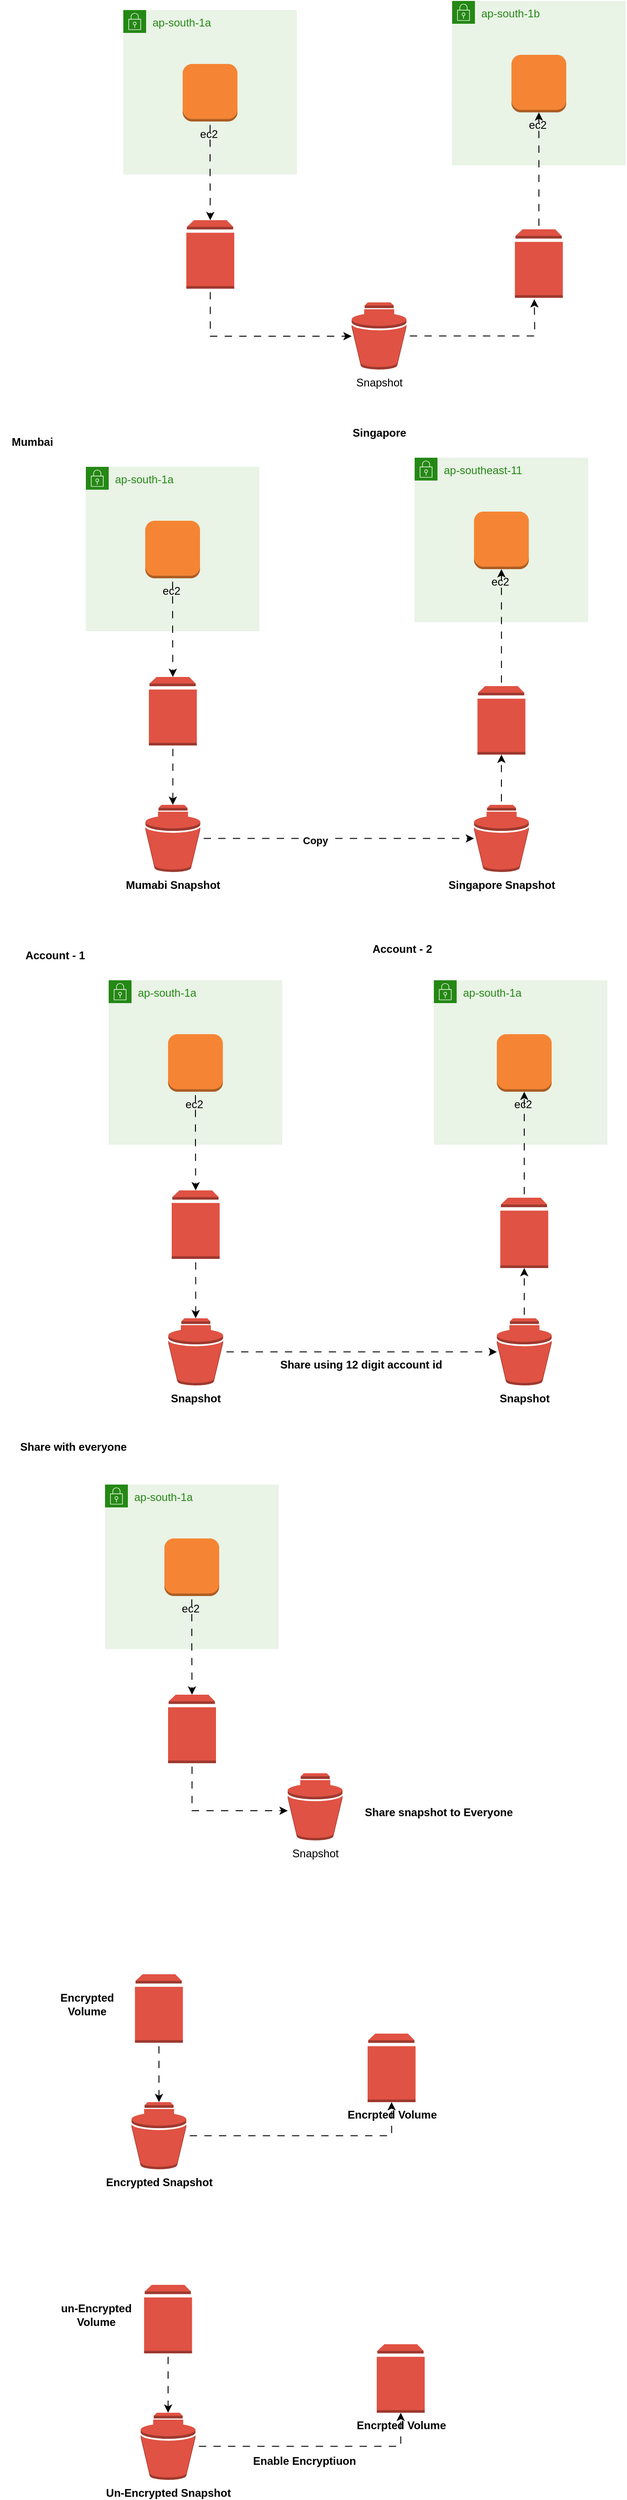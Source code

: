 <mxfile version="21.6.8" type="device">
  <diagram name="Page-1" id="TE9xnHanVY48OYKl-3SV">
    <mxGraphModel dx="918" dy="477" grid="1" gridSize="10" guides="1" tooltips="1" connect="1" arrows="0" fold="1" page="1" pageScale="1" pageWidth="827" pageHeight="1169" math="0" shadow="0">
      <root>
        <mxCell id="0" />
        <mxCell id="1" parent="0" />
        <mxCell id="Tm7ERoqtQPR2VgHOjCgq-1" value="ap-south-1a" style="points=[[0,0],[0.25,0],[0.5,0],[0.75,0],[1,0],[1,0.25],[1,0.5],[1,0.75],[1,1],[0.75,1],[0.5,1],[0.25,1],[0,1],[0,0.75],[0,0.5],[0,0.25]];outlineConnect=0;gradientColor=none;html=1;whiteSpace=wrap;fontSize=12;fontStyle=0;container=1;pointerEvents=0;collapsible=0;recursiveResize=0;shape=mxgraph.aws4.group;grIcon=mxgraph.aws4.group_security_group;grStroke=0;strokeColor=#248814;fillColor=#E9F3E6;verticalAlign=top;align=left;spacingLeft=30;fontColor=#248814;dashed=0;" parent="1" vertex="1">
          <mxGeometry x="180" y="150" width="190" height="180" as="geometry" />
        </mxCell>
        <mxCell id="Tm7ERoqtQPR2VgHOjCgq-3" value="ec2&amp;nbsp;" style="outlineConnect=0;dashed=0;verticalLabelPosition=bottom;verticalAlign=top;align=center;html=1;shape=mxgraph.aws3.instance;fillColor=#F58534;gradientColor=none;" parent="Tm7ERoqtQPR2VgHOjCgq-1" vertex="1">
          <mxGeometry x="65" y="59" width="60" height="63" as="geometry" />
        </mxCell>
        <mxCell id="Tm7ERoqtQPR2VgHOjCgq-4" value="ap-south-1b" style="points=[[0,0],[0.25,0],[0.5,0],[0.75,0],[1,0],[1,0.25],[1,0.5],[1,0.75],[1,1],[0.75,1],[0.5,1],[0.25,1],[0,1],[0,0.75],[0,0.5],[0,0.25]];outlineConnect=0;gradientColor=none;html=1;whiteSpace=wrap;fontSize=12;fontStyle=0;container=1;pointerEvents=0;collapsible=0;recursiveResize=0;shape=mxgraph.aws4.group;grIcon=mxgraph.aws4.group_security_group;grStroke=0;strokeColor=#248814;fillColor=#E9F3E6;verticalAlign=top;align=left;spacingLeft=30;fontColor=#248814;dashed=0;" parent="1" vertex="1">
          <mxGeometry x="540" y="140" width="190" height="180" as="geometry" />
        </mxCell>
        <mxCell id="Tm7ERoqtQPR2VgHOjCgq-5" value="ec2&amp;nbsp;" style="outlineConnect=0;dashed=0;verticalLabelPosition=bottom;verticalAlign=top;align=center;html=1;shape=mxgraph.aws3.instance;fillColor=#F58534;gradientColor=none;" parent="Tm7ERoqtQPR2VgHOjCgq-4" vertex="1">
          <mxGeometry x="65" y="59" width="60" height="63" as="geometry" />
        </mxCell>
        <mxCell id="Tm7ERoqtQPR2VgHOjCgq-10" style="edgeStyle=orthogonalEdgeStyle;rounded=0;orthogonalLoop=1;jettySize=auto;html=1;flowAnimation=1;" parent="1" source="Tm7ERoqtQPR2VgHOjCgq-6" target="Tm7ERoqtQPR2VgHOjCgq-9" edge="1">
          <mxGeometry relative="1" as="geometry">
            <Array as="points">
              <mxPoint x="275" y="507" />
            </Array>
          </mxGeometry>
        </mxCell>
        <mxCell id="Tm7ERoqtQPR2VgHOjCgq-6" value="" style="outlineConnect=0;dashed=0;verticalLabelPosition=bottom;verticalAlign=top;align=center;html=1;shape=mxgraph.aws3.volume;fillColor=#E05243;gradientColor=none;" parent="1" vertex="1">
          <mxGeometry x="249" y="380" width="52.5" height="75" as="geometry" />
        </mxCell>
        <mxCell id="Tm7ERoqtQPR2VgHOjCgq-7" style="edgeStyle=orthogonalEdgeStyle;rounded=0;orthogonalLoop=1;jettySize=auto;html=1;flowAnimation=1;" parent="1" source="Tm7ERoqtQPR2VgHOjCgq-3" target="Tm7ERoqtQPR2VgHOjCgq-6" edge="1">
          <mxGeometry relative="1" as="geometry" />
        </mxCell>
        <mxCell id="Tm7ERoqtQPR2VgHOjCgq-12" style="edgeStyle=orthogonalEdgeStyle;rounded=0;orthogonalLoop=1;jettySize=auto;html=1;flowAnimation=1;" parent="1" source="Tm7ERoqtQPR2VgHOjCgq-9" edge="1">
          <mxGeometry relative="1" as="geometry">
            <mxPoint x="630" y="466.5" as="targetPoint" />
          </mxGeometry>
        </mxCell>
        <mxCell id="Tm7ERoqtQPR2VgHOjCgq-9" value="Snapshot" style="outlineConnect=0;dashed=0;verticalLabelPosition=bottom;verticalAlign=top;align=center;html=1;shape=mxgraph.aws3.snapshot;fillColor=#E05243;gradientColor=none;" parent="1" vertex="1">
          <mxGeometry x="430" y="470" width="60" height="73.5" as="geometry" />
        </mxCell>
        <mxCell id="Tm7ERoqtQPR2VgHOjCgq-14" style="edgeStyle=orthogonalEdgeStyle;rounded=0;orthogonalLoop=1;jettySize=auto;html=1;entryX=0.5;entryY=1;entryDx=0;entryDy=0;entryPerimeter=0;flowAnimation=1;" parent="1" source="Tm7ERoqtQPR2VgHOjCgq-13" target="Tm7ERoqtQPR2VgHOjCgq-5" edge="1">
          <mxGeometry relative="1" as="geometry" />
        </mxCell>
        <mxCell id="Tm7ERoqtQPR2VgHOjCgq-13" value="" style="outlineConnect=0;dashed=0;verticalLabelPosition=bottom;verticalAlign=top;align=center;html=1;shape=mxgraph.aws3.volume;fillColor=#E05243;gradientColor=none;" parent="1" vertex="1">
          <mxGeometry x="608.75" y="390" width="52.5" height="75" as="geometry" />
        </mxCell>
        <mxCell id="Tm7ERoqtQPR2VgHOjCgq-26" value="ap-south-1a" style="points=[[0,0],[0.25,0],[0.5,0],[0.75,0],[1,0],[1,0.25],[1,0.5],[1,0.75],[1,1],[0.75,1],[0.5,1],[0.25,1],[0,1],[0,0.75],[0,0.5],[0,0.25]];outlineConnect=0;gradientColor=none;html=1;whiteSpace=wrap;fontSize=12;fontStyle=0;container=1;pointerEvents=0;collapsible=0;recursiveResize=0;shape=mxgraph.aws4.group;grIcon=mxgraph.aws4.group_security_group;grStroke=0;strokeColor=#248814;fillColor=#E9F3E6;verticalAlign=top;align=left;spacingLeft=30;fontColor=#248814;dashed=0;" parent="1" vertex="1">
          <mxGeometry x="139" y="650" width="190" height="180" as="geometry" />
        </mxCell>
        <mxCell id="Tm7ERoqtQPR2VgHOjCgq-27" value="ec2&amp;nbsp;" style="outlineConnect=0;dashed=0;verticalLabelPosition=bottom;verticalAlign=top;align=center;html=1;shape=mxgraph.aws3.instance;fillColor=#F58534;gradientColor=none;" parent="Tm7ERoqtQPR2VgHOjCgq-26" vertex="1">
          <mxGeometry x="65" y="59" width="60" height="63" as="geometry" />
        </mxCell>
        <mxCell id="Tm7ERoqtQPR2VgHOjCgq-28" value="ap-southeast-11" style="points=[[0,0],[0.25,0],[0.5,0],[0.75,0],[1,0],[1,0.25],[1,0.5],[1,0.75],[1,1],[0.75,1],[0.5,1],[0.25,1],[0,1],[0,0.75],[0,0.5],[0,0.25]];outlineConnect=0;gradientColor=none;html=1;whiteSpace=wrap;fontSize=12;fontStyle=0;container=1;pointerEvents=0;collapsible=0;recursiveResize=0;shape=mxgraph.aws4.group;grIcon=mxgraph.aws4.group_security_group;grStroke=0;strokeColor=#248814;fillColor=#E9F3E6;verticalAlign=top;align=left;spacingLeft=30;fontColor=#248814;dashed=0;" parent="1" vertex="1">
          <mxGeometry x="499" y="640" width="190" height="180" as="geometry" />
        </mxCell>
        <mxCell id="Tm7ERoqtQPR2VgHOjCgq-29" value="ec2&amp;nbsp;" style="outlineConnect=0;dashed=0;verticalLabelPosition=bottom;verticalAlign=top;align=center;html=1;shape=mxgraph.aws3.instance;fillColor=#F58534;gradientColor=none;" parent="Tm7ERoqtQPR2VgHOjCgq-28" vertex="1">
          <mxGeometry x="65" y="59" width="60" height="63" as="geometry" />
        </mxCell>
        <mxCell id="Tm7ERoqtQPR2VgHOjCgq-30" style="edgeStyle=orthogonalEdgeStyle;rounded=0;orthogonalLoop=1;jettySize=auto;html=1;flowAnimation=1;" parent="1" source="Tm7ERoqtQPR2VgHOjCgq-31" target="Tm7ERoqtQPR2VgHOjCgq-34" edge="1">
          <mxGeometry relative="1" as="geometry">
            <Array as="points">
              <mxPoint x="234" y="1007" />
            </Array>
          </mxGeometry>
        </mxCell>
        <mxCell id="Tm7ERoqtQPR2VgHOjCgq-31" value="" style="outlineConnect=0;dashed=0;verticalLabelPosition=bottom;verticalAlign=top;align=center;html=1;shape=mxgraph.aws3.volume;fillColor=#E05243;gradientColor=none;" parent="1" vertex="1">
          <mxGeometry x="208" y="880" width="52.5" height="75" as="geometry" />
        </mxCell>
        <mxCell id="Tm7ERoqtQPR2VgHOjCgq-32" style="edgeStyle=orthogonalEdgeStyle;rounded=0;orthogonalLoop=1;jettySize=auto;html=1;flowAnimation=1;" parent="1" source="Tm7ERoqtQPR2VgHOjCgq-27" target="Tm7ERoqtQPR2VgHOjCgq-31" edge="1">
          <mxGeometry relative="1" as="geometry" />
        </mxCell>
        <mxCell id="Tm7ERoqtQPR2VgHOjCgq-40" style="edgeStyle=orthogonalEdgeStyle;rounded=0;orthogonalLoop=1;jettySize=auto;html=1;flowAnimation=1;" parent="1" source="Tm7ERoqtQPR2VgHOjCgq-34" target="Tm7ERoqtQPR2VgHOjCgq-39" edge="1">
          <mxGeometry relative="1" as="geometry" />
        </mxCell>
        <mxCell id="Tm7ERoqtQPR2VgHOjCgq-41" value="&lt;b&gt;Copy&lt;/b&gt;" style="edgeLabel;html=1;align=center;verticalAlign=middle;resizable=0;points=[];" parent="Tm7ERoqtQPR2VgHOjCgq-40" vertex="1" connectable="0">
          <mxGeometry x="-0.164" y="-2" relative="1" as="geometry">
            <mxPoint as="offset" />
          </mxGeometry>
        </mxCell>
        <mxCell id="Tm7ERoqtQPR2VgHOjCgq-34" value="&lt;b&gt;Mumabi Snapshot&lt;/b&gt;" style="outlineConnect=0;dashed=0;verticalLabelPosition=bottom;verticalAlign=top;align=center;html=1;shape=mxgraph.aws3.snapshot;fillColor=#E05243;gradientColor=none;" parent="1" vertex="1">
          <mxGeometry x="204.25" y="1020" width="60" height="73.5" as="geometry" />
        </mxCell>
        <mxCell id="Tm7ERoqtQPR2VgHOjCgq-35" style="edgeStyle=orthogonalEdgeStyle;rounded=0;orthogonalLoop=1;jettySize=auto;html=1;entryX=0.5;entryY=1;entryDx=0;entryDy=0;entryPerimeter=0;flowAnimation=1;" parent="1" source="Tm7ERoqtQPR2VgHOjCgq-36" target="Tm7ERoqtQPR2VgHOjCgq-29" edge="1">
          <mxGeometry relative="1" as="geometry" />
        </mxCell>
        <mxCell id="Tm7ERoqtQPR2VgHOjCgq-36" value="" style="outlineConnect=0;dashed=0;verticalLabelPosition=bottom;verticalAlign=top;align=center;html=1;shape=mxgraph.aws3.volume;fillColor=#E05243;gradientColor=none;" parent="1" vertex="1">
          <mxGeometry x="567.75" y="890" width="52.5" height="75" as="geometry" />
        </mxCell>
        <mxCell id="Tm7ERoqtQPR2VgHOjCgq-37" value="&lt;b&gt;Mumbai&lt;/b&gt;" style="text;html=1;align=center;verticalAlign=middle;resizable=0;points=[];autosize=1;strokeColor=none;fillColor=none;" parent="1" vertex="1">
          <mxGeometry x="45" y="608" width="70" height="30" as="geometry" />
        </mxCell>
        <mxCell id="Tm7ERoqtQPR2VgHOjCgq-38" value="&lt;b&gt;Singapore&lt;/b&gt;" style="text;html=1;align=center;verticalAlign=middle;resizable=0;points=[];autosize=1;strokeColor=none;fillColor=none;" parent="1" vertex="1">
          <mxGeometry x="420" y="598" width="80" height="30" as="geometry" />
        </mxCell>
        <mxCell id="Tm7ERoqtQPR2VgHOjCgq-44" style="edgeStyle=orthogonalEdgeStyle;rounded=0;orthogonalLoop=1;jettySize=auto;html=1;entryX=0.5;entryY=1;entryDx=0;entryDy=0;entryPerimeter=0;flowAnimation=1;" parent="1" source="Tm7ERoqtQPR2VgHOjCgq-39" target="Tm7ERoqtQPR2VgHOjCgq-36" edge="1">
          <mxGeometry relative="1" as="geometry" />
        </mxCell>
        <mxCell id="Tm7ERoqtQPR2VgHOjCgq-39" value="&lt;b&gt;Singapore Snapshot&lt;/b&gt;" style="outlineConnect=0;dashed=0;verticalLabelPosition=bottom;verticalAlign=top;align=center;html=1;shape=mxgraph.aws3.snapshot;fillColor=#E05243;gradientColor=none;" parent="1" vertex="1">
          <mxGeometry x="564" y="1020" width="60" height="73.5" as="geometry" />
        </mxCell>
        <mxCell id="Tm7ERoqtQPR2VgHOjCgq-45" value="ap-south-1a" style="points=[[0,0],[0.25,0],[0.5,0],[0.75,0],[1,0],[1,0.25],[1,0.5],[1,0.75],[1,1],[0.75,1],[0.5,1],[0.25,1],[0,1],[0,0.75],[0,0.5],[0,0.25]];outlineConnect=0;gradientColor=none;html=1;whiteSpace=wrap;fontSize=12;fontStyle=0;container=1;pointerEvents=0;collapsible=0;recursiveResize=0;shape=mxgraph.aws4.group;grIcon=mxgraph.aws4.group_security_group;grStroke=0;strokeColor=#248814;fillColor=#E9F3E6;verticalAlign=top;align=left;spacingLeft=30;fontColor=#248814;dashed=0;" parent="1" vertex="1">
          <mxGeometry x="164" y="1212" width="190" height="180" as="geometry" />
        </mxCell>
        <mxCell id="Tm7ERoqtQPR2VgHOjCgq-46" value="ec2&amp;nbsp;" style="outlineConnect=0;dashed=0;verticalLabelPosition=bottom;verticalAlign=top;align=center;html=1;shape=mxgraph.aws3.instance;fillColor=#F58534;gradientColor=none;" parent="Tm7ERoqtQPR2VgHOjCgq-45" vertex="1">
          <mxGeometry x="65" y="59" width="60" height="63" as="geometry" />
        </mxCell>
        <mxCell id="Tm7ERoqtQPR2VgHOjCgq-48" style="edgeStyle=orthogonalEdgeStyle;rounded=0;orthogonalLoop=1;jettySize=auto;html=1;flowAnimation=1;" parent="1" source="Tm7ERoqtQPR2VgHOjCgq-49" target="Tm7ERoqtQPR2VgHOjCgq-53" edge="1">
          <mxGeometry relative="1" as="geometry">
            <Array as="points">
              <mxPoint x="259" y="1569" />
            </Array>
          </mxGeometry>
        </mxCell>
        <mxCell id="Tm7ERoqtQPR2VgHOjCgq-49" value="" style="outlineConnect=0;dashed=0;verticalLabelPosition=bottom;verticalAlign=top;align=center;html=1;shape=mxgraph.aws3.volume;fillColor=#E05243;gradientColor=none;" parent="1" vertex="1">
          <mxGeometry x="233" y="1442" width="52.5" height="75" as="geometry" />
        </mxCell>
        <mxCell id="Tm7ERoqtQPR2VgHOjCgq-50" style="edgeStyle=orthogonalEdgeStyle;rounded=0;orthogonalLoop=1;jettySize=auto;html=1;flowAnimation=1;" parent="1" source="Tm7ERoqtQPR2VgHOjCgq-46" target="Tm7ERoqtQPR2VgHOjCgq-49" edge="1">
          <mxGeometry relative="1" as="geometry" />
        </mxCell>
        <mxCell id="Tm7ERoqtQPR2VgHOjCgq-51" style="edgeStyle=orthogonalEdgeStyle;rounded=0;orthogonalLoop=1;jettySize=auto;html=1;flowAnimation=1;" parent="1" source="Tm7ERoqtQPR2VgHOjCgq-53" target="Tm7ERoqtQPR2VgHOjCgq-59" edge="1">
          <mxGeometry relative="1" as="geometry" />
        </mxCell>
        <mxCell id="Tm7ERoqtQPR2VgHOjCgq-53" value="&lt;b&gt;Snapshot&lt;/b&gt;" style="outlineConnect=0;dashed=0;verticalLabelPosition=bottom;verticalAlign=top;align=center;html=1;shape=mxgraph.aws3.snapshot;fillColor=#E05243;gradientColor=none;" parent="1" vertex="1">
          <mxGeometry x="229.25" y="1582" width="60" height="73.5" as="geometry" />
        </mxCell>
        <mxCell id="Tm7ERoqtQPR2VgHOjCgq-55" value="" style="outlineConnect=0;dashed=0;verticalLabelPosition=bottom;verticalAlign=top;align=center;html=1;shape=mxgraph.aws3.volume;fillColor=#E05243;gradientColor=none;" parent="1" vertex="1">
          <mxGeometry x="592.75" y="1450" width="52.5" height="77" as="geometry" />
        </mxCell>
        <mxCell id="Tm7ERoqtQPR2VgHOjCgq-56" value="&lt;b&gt;Account - 1&lt;/b&gt;" style="text;html=1;align=center;verticalAlign=middle;resizable=0;points=[];autosize=1;strokeColor=none;fillColor=none;" parent="1" vertex="1">
          <mxGeometry x="60" y="1170" width="90" height="30" as="geometry" />
        </mxCell>
        <mxCell id="Tm7ERoqtQPR2VgHOjCgq-57" value="&lt;b&gt;Account - 2&lt;/b&gt;" style="text;html=1;align=center;verticalAlign=middle;resizable=0;points=[];autosize=1;strokeColor=none;fillColor=none;" parent="1" vertex="1">
          <mxGeometry x="440" y="1163" width="90" height="30" as="geometry" />
        </mxCell>
        <mxCell id="Tm7ERoqtQPR2VgHOjCgq-58" style="edgeStyle=orthogonalEdgeStyle;rounded=0;orthogonalLoop=1;jettySize=auto;html=1;entryX=0.5;entryY=1;entryDx=0;entryDy=0;entryPerimeter=0;flowAnimation=1;" parent="1" source="Tm7ERoqtQPR2VgHOjCgq-59" target="Tm7ERoqtQPR2VgHOjCgq-55" edge="1">
          <mxGeometry relative="1" as="geometry" />
        </mxCell>
        <mxCell id="Tm7ERoqtQPR2VgHOjCgq-59" value="&lt;b&gt;Snapshot&lt;/b&gt;" style="outlineConnect=0;dashed=0;verticalLabelPosition=bottom;verticalAlign=top;align=center;html=1;shape=mxgraph.aws3.snapshot;fillColor=#E05243;gradientColor=none;" parent="1" vertex="1">
          <mxGeometry x="589" y="1582" width="60" height="73.5" as="geometry" />
        </mxCell>
        <mxCell id="Tm7ERoqtQPR2VgHOjCgq-60" value="ap-south-1a" style="points=[[0,0],[0.25,0],[0.5,0],[0.75,0],[1,0],[1,0.25],[1,0.5],[1,0.75],[1,1],[0.75,1],[0.5,1],[0.25,1],[0,1],[0,0.75],[0,0.5],[0,0.25]];outlineConnect=0;gradientColor=none;html=1;whiteSpace=wrap;fontSize=12;fontStyle=0;container=1;pointerEvents=0;collapsible=0;recursiveResize=0;shape=mxgraph.aws4.group;grIcon=mxgraph.aws4.group_security_group;grStroke=0;strokeColor=#248814;fillColor=#E9F3E6;verticalAlign=top;align=left;spacingLeft=30;fontColor=#248814;dashed=0;" parent="1" vertex="1">
          <mxGeometry x="520" y="1212" width="190" height="180" as="geometry" />
        </mxCell>
        <mxCell id="Tm7ERoqtQPR2VgHOjCgq-61" value="ec2&amp;nbsp;" style="outlineConnect=0;dashed=0;verticalLabelPosition=bottom;verticalAlign=top;align=center;html=1;shape=mxgraph.aws3.instance;fillColor=#F58534;gradientColor=none;" parent="Tm7ERoqtQPR2VgHOjCgq-60" vertex="1">
          <mxGeometry x="69" y="59" width="60" height="63" as="geometry" />
        </mxCell>
        <mxCell id="Tm7ERoqtQPR2VgHOjCgq-64" value="&lt;b&gt;Share using 12 digit account id&lt;/b&gt;" style="text;html=1;align=center;verticalAlign=middle;resizable=0;points=[];autosize=1;strokeColor=none;fillColor=none;" parent="1" vertex="1">
          <mxGeometry x="340" y="1618" width="200" height="30" as="geometry" />
        </mxCell>
        <mxCell id="Tm7ERoqtQPR2VgHOjCgq-65" value="ap-south-1a" style="points=[[0,0],[0.25,0],[0.5,0],[0.75,0],[1,0],[1,0.25],[1,0.5],[1,0.75],[1,1],[0.75,1],[0.5,1],[0.25,1],[0,1],[0,0.75],[0,0.5],[0,0.25]];outlineConnect=0;gradientColor=none;html=1;whiteSpace=wrap;fontSize=12;fontStyle=0;container=1;pointerEvents=0;collapsible=0;recursiveResize=0;shape=mxgraph.aws4.group;grIcon=mxgraph.aws4.group_security_group;grStroke=0;strokeColor=#248814;fillColor=#E9F3E6;verticalAlign=top;align=left;spacingLeft=30;fontColor=#248814;dashed=0;" parent="1" vertex="1">
          <mxGeometry x="160" y="1764" width="190" height="180" as="geometry" />
        </mxCell>
        <mxCell id="Tm7ERoqtQPR2VgHOjCgq-66" value="ec2&amp;nbsp;" style="outlineConnect=0;dashed=0;verticalLabelPosition=bottom;verticalAlign=top;align=center;html=1;shape=mxgraph.aws3.instance;fillColor=#F58534;gradientColor=none;" parent="Tm7ERoqtQPR2VgHOjCgq-65" vertex="1">
          <mxGeometry x="65" y="59" width="60" height="63" as="geometry" />
        </mxCell>
        <mxCell id="Tm7ERoqtQPR2VgHOjCgq-69" style="edgeStyle=orthogonalEdgeStyle;rounded=0;orthogonalLoop=1;jettySize=auto;html=1;flowAnimation=1;" parent="1" source="Tm7ERoqtQPR2VgHOjCgq-70" target="Tm7ERoqtQPR2VgHOjCgq-73" edge="1">
          <mxGeometry relative="1" as="geometry">
            <Array as="points">
              <mxPoint x="255" y="2121" />
            </Array>
          </mxGeometry>
        </mxCell>
        <mxCell id="Tm7ERoqtQPR2VgHOjCgq-70" value="" style="outlineConnect=0;dashed=0;verticalLabelPosition=bottom;verticalAlign=top;align=center;html=1;shape=mxgraph.aws3.volume;fillColor=#E05243;gradientColor=none;" parent="1" vertex="1">
          <mxGeometry x="229" y="1994" width="52.5" height="75" as="geometry" />
        </mxCell>
        <mxCell id="Tm7ERoqtQPR2VgHOjCgq-71" style="edgeStyle=orthogonalEdgeStyle;rounded=0;orthogonalLoop=1;jettySize=auto;html=1;flowAnimation=1;" parent="1" source="Tm7ERoqtQPR2VgHOjCgq-66" target="Tm7ERoqtQPR2VgHOjCgq-70" edge="1">
          <mxGeometry relative="1" as="geometry" />
        </mxCell>
        <mxCell id="Tm7ERoqtQPR2VgHOjCgq-73" value="Snapshot" style="outlineConnect=0;dashed=0;verticalLabelPosition=bottom;verticalAlign=top;align=center;html=1;shape=mxgraph.aws3.snapshot;fillColor=#E05243;gradientColor=none;" parent="1" vertex="1">
          <mxGeometry x="360" y="2080" width="60" height="73.5" as="geometry" />
        </mxCell>
        <mxCell id="Tm7ERoqtQPR2VgHOjCgq-76" value="&lt;b&gt;Share with everyone&lt;/b&gt;" style="text;html=1;align=center;verticalAlign=middle;resizable=0;points=[];autosize=1;strokeColor=none;fillColor=none;" parent="1" vertex="1">
          <mxGeometry x="55" y="1708" width="140" height="30" as="geometry" />
        </mxCell>
        <mxCell id="Tm7ERoqtQPR2VgHOjCgq-77" value="&lt;b&gt;Share snapshot to Everyone&lt;/b&gt;" style="text;html=1;align=center;verticalAlign=middle;resizable=0;points=[];autosize=1;strokeColor=none;fillColor=none;" parent="1" vertex="1">
          <mxGeometry x="430" y="2108" width="190" height="30" as="geometry" />
        </mxCell>
        <mxCell id="Tm7ERoqtQPR2VgHOjCgq-80" style="edgeStyle=orthogonalEdgeStyle;rounded=0;orthogonalLoop=1;jettySize=auto;html=1;flowAnimation=1;" parent="1" source="Tm7ERoqtQPR2VgHOjCgq-81" target="Tm7ERoqtQPR2VgHOjCgq-84" edge="1">
          <mxGeometry relative="1" as="geometry">
            <Array as="points">
              <mxPoint x="218.75" y="2427" />
            </Array>
          </mxGeometry>
        </mxCell>
        <mxCell id="Tm7ERoqtQPR2VgHOjCgq-81" value="" style="outlineConnect=0;dashed=0;verticalLabelPosition=bottom;verticalAlign=top;align=center;html=1;shape=mxgraph.aws3.volume;fillColor=#E05243;gradientColor=none;" parent="1" vertex="1">
          <mxGeometry x="192.75" y="2300" width="52.5" height="75" as="geometry" />
        </mxCell>
        <mxCell id="Tm7ERoqtQPR2VgHOjCgq-89" style="edgeStyle=orthogonalEdgeStyle;rounded=0;orthogonalLoop=1;jettySize=auto;html=1;entryX=0.5;entryY=1;entryDx=0;entryDy=0;entryPerimeter=0;flowAnimation=1;" parent="1" source="Tm7ERoqtQPR2VgHOjCgq-84" target="Tm7ERoqtQPR2VgHOjCgq-85" edge="1">
          <mxGeometry relative="1" as="geometry" />
        </mxCell>
        <mxCell id="Tm7ERoqtQPR2VgHOjCgq-84" value="&lt;b&gt;Encrypted Snapshot&lt;/b&gt;" style="outlineConnect=0;dashed=0;verticalLabelPosition=bottom;verticalAlign=top;align=center;html=1;shape=mxgraph.aws3.snapshot;fillColor=#E05243;gradientColor=none;" parent="1" vertex="1">
          <mxGeometry x="189" y="2440" width="60" height="73.5" as="geometry" />
        </mxCell>
        <mxCell id="Tm7ERoqtQPR2VgHOjCgq-85" value="&lt;b&gt;Encrpted Volume&lt;/b&gt;" style="outlineConnect=0;dashed=0;verticalLabelPosition=bottom;verticalAlign=top;align=center;html=1;shape=mxgraph.aws3.volume;fillColor=#E05243;gradientColor=none;" parent="1" vertex="1">
          <mxGeometry x="447.5" y="2365" width="52.5" height="75" as="geometry" />
        </mxCell>
        <mxCell id="Tm7ERoqtQPR2VgHOjCgq-88" value="&lt;b&gt;Encrypted&lt;br&gt;Volume&lt;br&gt;&lt;/b&gt;" style="text;html=1;align=center;verticalAlign=middle;resizable=0;points=[];autosize=1;strokeColor=none;fillColor=none;" parent="1" vertex="1">
          <mxGeometry x="100" y="2313" width="80" height="40" as="geometry" />
        </mxCell>
        <mxCell id="Tm7ERoqtQPR2VgHOjCgq-90" style="edgeStyle=orthogonalEdgeStyle;rounded=0;orthogonalLoop=1;jettySize=auto;html=1;flowAnimation=1;" parent="1" source="Tm7ERoqtQPR2VgHOjCgq-91" target="Tm7ERoqtQPR2VgHOjCgq-93" edge="1">
          <mxGeometry relative="1" as="geometry">
            <Array as="points">
              <mxPoint x="228.75" y="2767" />
            </Array>
          </mxGeometry>
        </mxCell>
        <mxCell id="Tm7ERoqtQPR2VgHOjCgq-91" value="" style="outlineConnect=0;dashed=0;verticalLabelPosition=bottom;verticalAlign=top;align=center;html=1;shape=mxgraph.aws3.volume;fillColor=#E05243;gradientColor=none;" parent="1" vertex="1">
          <mxGeometry x="202.75" y="2640" width="52.5" height="75" as="geometry" />
        </mxCell>
        <mxCell id="Tm7ERoqtQPR2VgHOjCgq-92" style="edgeStyle=orthogonalEdgeStyle;rounded=0;orthogonalLoop=1;jettySize=auto;html=1;entryX=0.5;entryY=1;entryDx=0;entryDy=0;entryPerimeter=0;flowAnimation=1;" parent="1" source="Tm7ERoqtQPR2VgHOjCgq-93" target="Tm7ERoqtQPR2VgHOjCgq-94" edge="1">
          <mxGeometry relative="1" as="geometry" />
        </mxCell>
        <mxCell id="Tm7ERoqtQPR2VgHOjCgq-93" value="&lt;b&gt;Un-Encrypted Snapshot&lt;/b&gt;" style="outlineConnect=0;dashed=0;verticalLabelPosition=bottom;verticalAlign=top;align=center;html=1;shape=mxgraph.aws3.snapshot;fillColor=#E05243;gradientColor=none;" parent="1" vertex="1">
          <mxGeometry x="199" y="2780" width="60" height="73.5" as="geometry" />
        </mxCell>
        <mxCell id="Tm7ERoqtQPR2VgHOjCgq-94" value="&lt;b&gt;Encrpted Volume&lt;/b&gt;" style="outlineConnect=0;dashed=0;verticalLabelPosition=bottom;verticalAlign=top;align=center;html=1;shape=mxgraph.aws3.volume;fillColor=#E05243;gradientColor=none;" parent="1" vertex="1">
          <mxGeometry x="457.5" y="2705" width="52.5" height="75" as="geometry" />
        </mxCell>
        <mxCell id="Tm7ERoqtQPR2VgHOjCgq-95" value="&lt;b&gt;un-Encrypted&lt;br&gt;Volume&lt;br&gt;&lt;/b&gt;" style="text;html=1;align=center;verticalAlign=middle;resizable=0;points=[];autosize=1;strokeColor=none;fillColor=none;" parent="1" vertex="1">
          <mxGeometry x="100" y="2653" width="100" height="40" as="geometry" />
        </mxCell>
        <mxCell id="Tm7ERoqtQPR2VgHOjCgq-96" value="&lt;b&gt;Enable Encryptiuon&lt;/b&gt;" style="text;html=1;align=center;verticalAlign=middle;resizable=0;points=[];autosize=1;strokeColor=none;fillColor=none;" parent="1" vertex="1">
          <mxGeometry x="307.5" y="2818" width="140" height="30" as="geometry" />
        </mxCell>
        <mxCell id="m1wlve13AnlWGD4_hTnd-1" style="edgeStyle=orthogonalEdgeStyle;rounded=0;orthogonalLoop=1;jettySize=auto;html=1;exitX=0.5;exitY=0;exitDx=0;exitDy=0;exitPerimeter=0;entryX=0.5;entryY=1;entryDx=0;entryDy=0;entryPerimeter=0;flowAnimation=1;" edge="1" parent="1" source="Tm7ERoqtQPR2VgHOjCgq-55" target="Tm7ERoqtQPR2VgHOjCgq-61">
          <mxGeometry relative="1" as="geometry" />
        </mxCell>
      </root>
    </mxGraphModel>
  </diagram>
</mxfile>
